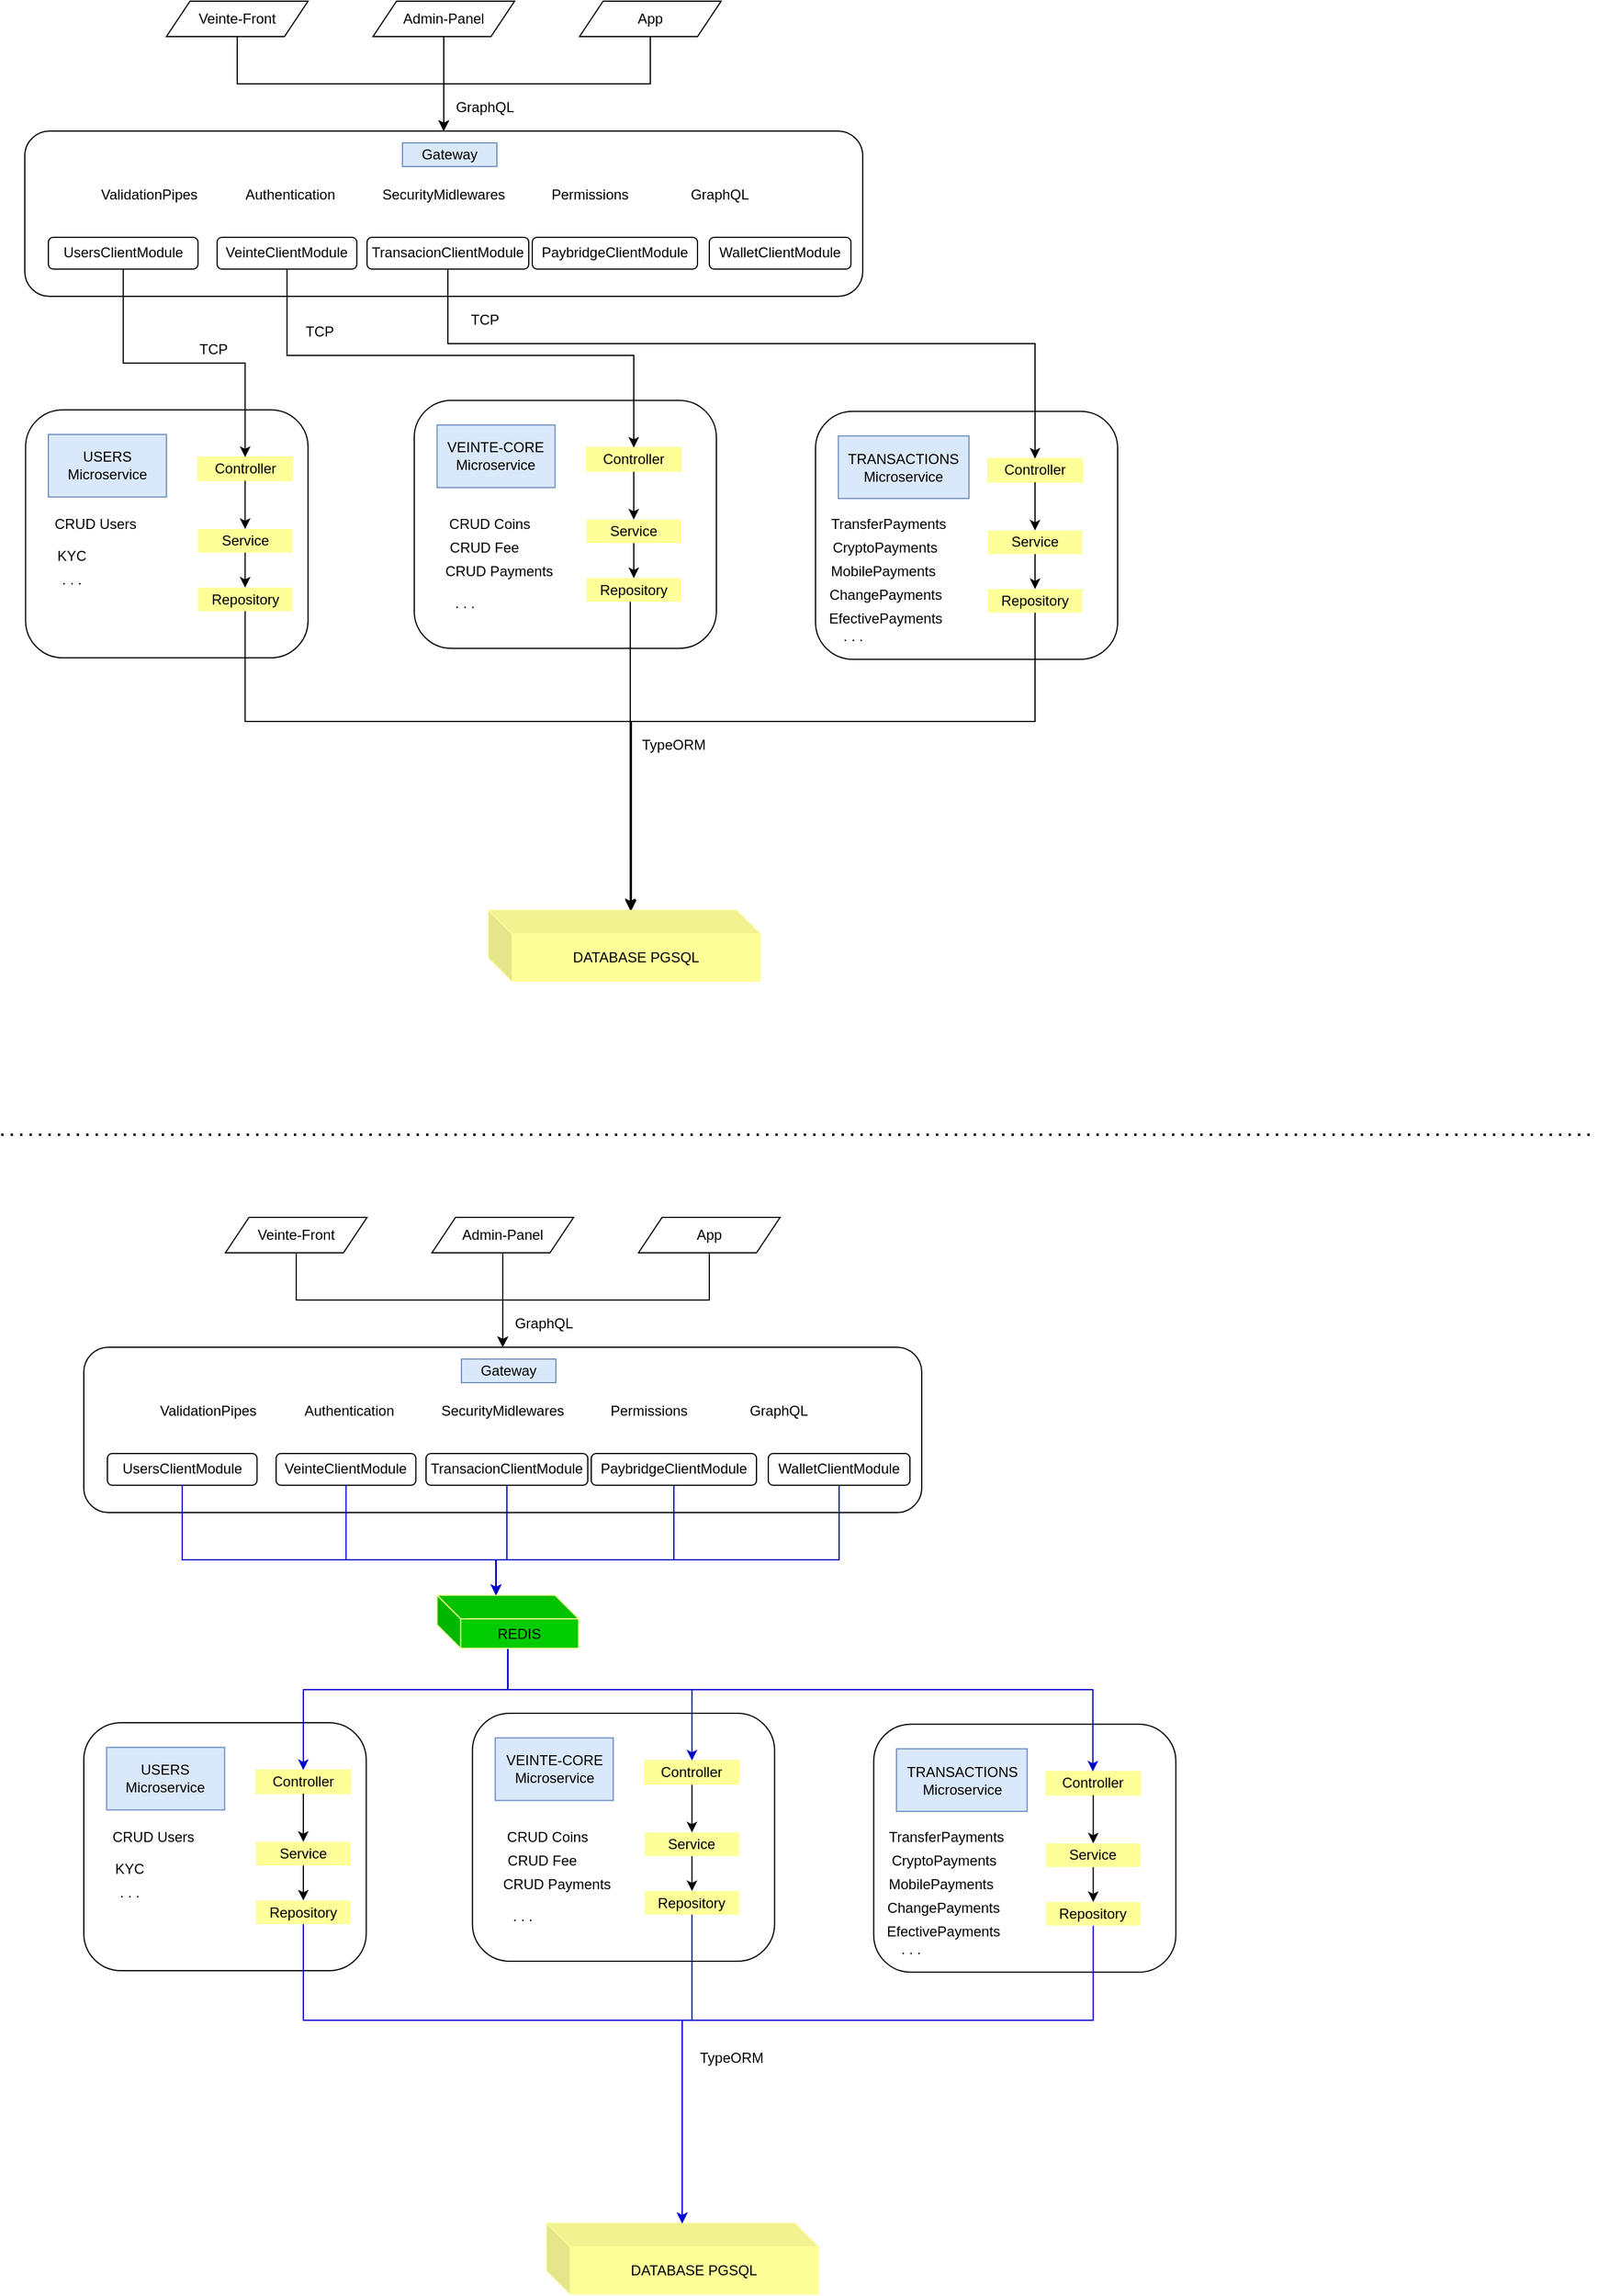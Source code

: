 <mxfile version="14.9.4" type="github">
  <diagram id="C5RBs43oDa-KdzZeNtuy" name="Page-1">
    <mxGraphModel dx="868" dy="461" grid="1" gridSize="10" guides="1" tooltips="1" connect="1" arrows="1" fold="1" page="1" pageScale="1" pageWidth="827" pageHeight="1169" math="0" shadow="0">
      <root>
        <mxCell id="WIyWlLk6GJQsqaUBKTNV-0" />
        <mxCell id="WIyWlLk6GJQsqaUBKTNV-1" parent="WIyWlLk6GJQsqaUBKTNV-0" />
        <mxCell id="8uTU0QqU1HIvkspRgjLD-63" value="" style="rounded=1;whiteSpace=wrap;html=1;" vertex="1" parent="WIyWlLk6GJQsqaUBKTNV-1">
          <mxGeometry x="40.69" y="386.09" width="239.31" height="210" as="geometry" />
        </mxCell>
        <mxCell id="kvd9jxurJXy7USZzg6dC-26" value="" style="group" parent="WIyWlLk6GJQsqaUBKTNV-1" vertex="1" connectable="0">
          <mxGeometry x="40" y="150" width="710" height="170" as="geometry" />
        </mxCell>
        <mxCell id="kvd9jxurJXy7USZzg6dC-7" value="" style="rounded=1;whiteSpace=wrap;html=1;" parent="kvd9jxurJXy7USZzg6dC-26" vertex="1">
          <mxGeometry width="710" height="140" as="geometry" />
        </mxCell>
        <mxCell id="kvd9jxurJXy7USZzg6dC-25" value="Gateway" style="text;html=1;strokeColor=#6c8ebf;fillColor=#dae8fc;align=center;verticalAlign=middle;whiteSpace=wrap;rounded=0;" parent="kvd9jxurJXy7USZzg6dC-26" vertex="1">
          <mxGeometry x="320" y="10" width="80" height="20" as="geometry" />
        </mxCell>
        <mxCell id="8uTU0QqU1HIvkspRgjLD-0" value="ValidationPipes" style="text;html=1;strokeColor=none;fillColor=none;align=center;verticalAlign=middle;whiteSpace=wrap;rounded=0;" vertex="1" parent="kvd9jxurJXy7USZzg6dC-26">
          <mxGeometry x="47.89" y="44.44" width="115.07" height="20" as="geometry" />
        </mxCell>
        <mxCell id="8uTU0QqU1HIvkspRgjLD-1" value="Permissions" style="text;html=1;strokeColor=none;fillColor=none;align=center;verticalAlign=middle;whiteSpace=wrap;rounded=0;" vertex="1" parent="kvd9jxurJXy7USZzg6dC-26">
          <mxGeometry x="440" y="44.44" width="78.28" height="20" as="geometry" />
        </mxCell>
        <mxCell id="8uTU0QqU1HIvkspRgjLD-6" value="Authentication" style="text;html=1;strokeColor=none;fillColor=none;align=center;verticalAlign=middle;whiteSpace=wrap;rounded=0;" vertex="1" parent="kvd9jxurJXy7USZzg6dC-26">
          <mxGeometry x="180" y="44.44" width="90" height="20" as="geometry" />
        </mxCell>
        <mxCell id="8uTU0QqU1HIvkspRgjLD-7" value="SecurityMidlewares" style="text;html=1;strokeColor=none;fillColor=none;align=center;verticalAlign=middle;whiteSpace=wrap;rounded=0;" vertex="1" parent="kvd9jxurJXy7USZzg6dC-26">
          <mxGeometry x="295" y="44.44" width="120" height="20" as="geometry" />
        </mxCell>
        <mxCell id="J_SjE9MK78YukwY5DjZO-9" value="UsersClientModule" style="rounded=1;whiteSpace=wrap;html=1;" parent="kvd9jxurJXy7USZzg6dC-26" vertex="1">
          <mxGeometry x="20" y="90" width="126.77" height="26.89" as="geometry" />
        </mxCell>
        <mxCell id="8uTU0QqU1HIvkspRgjLD-2" value="TransacionClientModule" style="rounded=1;whiteSpace=wrap;html=1;" vertex="1" parent="kvd9jxurJXy7USZzg6dC-26">
          <mxGeometry x="290" y="90" width="137.04" height="26.89" as="geometry" />
        </mxCell>
        <mxCell id="8uTU0QqU1HIvkspRgjLD-3" value="PaybridgeClientModule" style="rounded=1;whiteSpace=wrap;html=1;" vertex="1" parent="kvd9jxurJXy7USZzg6dC-26">
          <mxGeometry x="430" y="90" width="140" height="26.89" as="geometry" />
        </mxCell>
        <mxCell id="8uTU0QqU1HIvkspRgjLD-4" value="WalletClientModule" style="rounded=1;whiteSpace=wrap;html=1;" vertex="1" parent="kvd9jxurJXy7USZzg6dC-26">
          <mxGeometry x="580" y="90" width="120" height="26.89" as="geometry" />
        </mxCell>
        <mxCell id="8uTU0QqU1HIvkspRgjLD-13" value="GraphQL" style="text;html=1;strokeColor=none;fillColor=none;align=center;verticalAlign=middle;whiteSpace=wrap;rounded=0;" vertex="1" parent="kvd9jxurJXy7USZzg6dC-26">
          <mxGeometry x="550" y="44.44" width="78.28" height="20" as="geometry" />
        </mxCell>
        <mxCell id="8uTU0QqU1HIvkspRgjLD-111" value="VeinteClientModule" style="rounded=1;whiteSpace=wrap;html=1;" vertex="1" parent="kvd9jxurJXy7USZzg6dC-26">
          <mxGeometry x="162.96" y="90" width="118.38" height="26.89" as="geometry" />
        </mxCell>
        <mxCell id="8uTU0QqU1HIvkspRgjLD-117" value="TCP" style="text;html=1;strokeColor=none;fillColor=none;align=center;verticalAlign=middle;whiteSpace=wrap;rounded=0;" vertex="1" parent="kvd9jxurJXy7USZzg6dC-26">
          <mxGeometry x="370" y="150" width="40" height="20" as="geometry" />
        </mxCell>
        <mxCell id="8uTU0QqU1HIvkspRgjLD-21" style="edgeStyle=orthogonalEdgeStyle;rounded=0;orthogonalLoop=1;jettySize=auto;html=1;" edge="1" parent="WIyWlLk6GJQsqaUBKTNV-1" source="8uTU0QqU1HIvkspRgjLD-14" target="kvd9jxurJXy7USZzg6dC-7">
          <mxGeometry relative="1" as="geometry" />
        </mxCell>
        <mxCell id="8uTU0QqU1HIvkspRgjLD-14" value="Veinte-Front" style="shape=parallelogram;perimeter=parallelogramPerimeter;whiteSpace=wrap;html=1;fixedSize=1;" vertex="1" parent="WIyWlLk6GJQsqaUBKTNV-1">
          <mxGeometry x="160" y="40" width="120" height="30" as="geometry" />
        </mxCell>
        <mxCell id="8uTU0QqU1HIvkspRgjLD-22" style="edgeStyle=orthogonalEdgeStyle;rounded=0;orthogonalLoop=1;jettySize=auto;html=1;entryX=0.5;entryY=0;entryDx=0;entryDy=0;" edge="1" parent="WIyWlLk6GJQsqaUBKTNV-1" source="8uTU0QqU1HIvkspRgjLD-15" target="kvd9jxurJXy7USZzg6dC-7">
          <mxGeometry relative="1" as="geometry" />
        </mxCell>
        <mxCell id="8uTU0QqU1HIvkspRgjLD-15" value="Admin-Panel" style="shape=parallelogram;perimeter=parallelogramPerimeter;whiteSpace=wrap;html=1;fixedSize=1;" vertex="1" parent="WIyWlLk6GJQsqaUBKTNV-1">
          <mxGeometry x="335" y="40" width="120" height="30" as="geometry" />
        </mxCell>
        <mxCell id="8uTU0QqU1HIvkspRgjLD-23" style="edgeStyle=orthogonalEdgeStyle;rounded=0;orthogonalLoop=1;jettySize=auto;html=1;entryX=0.5;entryY=0;entryDx=0;entryDy=0;" edge="1" parent="WIyWlLk6GJQsqaUBKTNV-1" source="8uTU0QqU1HIvkspRgjLD-16" target="kvd9jxurJXy7USZzg6dC-7">
          <mxGeometry relative="1" as="geometry" />
        </mxCell>
        <mxCell id="8uTU0QqU1HIvkspRgjLD-16" value="App" style="shape=parallelogram;perimeter=parallelogramPerimeter;whiteSpace=wrap;html=1;fixedSize=1;" vertex="1" parent="WIyWlLk6GJQsqaUBKTNV-1">
          <mxGeometry x="510" y="40" width="120" height="30" as="geometry" />
        </mxCell>
        <mxCell id="kvd9jxurJXy7USZzg6dC-11" value="USERS &lt;br&gt;Microservice" style="text;html=1;strokeColor=#6c8ebf;fillColor=#dae8fc;align=center;verticalAlign=middle;whiteSpace=wrap;rounded=0;" parent="WIyWlLk6GJQsqaUBKTNV-1" vertex="1">
          <mxGeometry x="60" y="406.92" width="100" height="53" as="geometry" />
        </mxCell>
        <mxCell id="8uTU0QqU1HIvkspRgjLD-51" value="" style="group" vertex="1" connectable="0" parent="WIyWlLk6GJQsqaUBKTNV-1">
          <mxGeometry x="186.69" y="436.09" width="80" height="120.55" as="geometry" />
        </mxCell>
        <mxCell id="8uTU0QqU1HIvkspRgjLD-53" value="Service" style="text;html=1;strokeColor=none;fillColor=#FFFF99;align=center;verticalAlign=middle;whiteSpace=wrap;rounded=0;" vertex="1" parent="8uTU0QqU1HIvkspRgjLD-51">
          <mxGeometry y="50.91" width="80" height="20" as="geometry" />
        </mxCell>
        <mxCell id="8uTU0QqU1HIvkspRgjLD-54" value="Repository" style="text;html=1;strokeColor=none;fillColor=#FFFF99;align=center;verticalAlign=middle;whiteSpace=wrap;rounded=0;" vertex="1" parent="8uTU0QqU1HIvkspRgjLD-51">
          <mxGeometry y="100.55" width="80" height="20" as="geometry" />
        </mxCell>
        <mxCell id="8uTU0QqU1HIvkspRgjLD-56" style="edgeStyle=orthogonalEdgeStyle;rounded=0;orthogonalLoop=1;jettySize=auto;html=1;" edge="1" parent="8uTU0QqU1HIvkspRgjLD-51" source="8uTU0QqU1HIvkspRgjLD-53" target="8uTU0QqU1HIvkspRgjLD-54">
          <mxGeometry relative="1" as="geometry" />
        </mxCell>
        <mxCell id="8uTU0QqU1HIvkspRgjLD-52" value="Controller" style="text;html=1;strokeColor=#FFFF99;fillColor=#FFFF99;align=center;verticalAlign=middle;whiteSpace=wrap;rounded=0;" vertex="1" parent="WIyWlLk6GJQsqaUBKTNV-1">
          <mxGeometry x="186.69" y="426.09" width="80" height="20" as="geometry" />
        </mxCell>
        <mxCell id="8uTU0QqU1HIvkspRgjLD-55" style="edgeStyle=orthogonalEdgeStyle;rounded=0;orthogonalLoop=1;jettySize=auto;html=1;" edge="1" parent="WIyWlLk6GJQsqaUBKTNV-1" source="8uTU0QqU1HIvkspRgjLD-52" target="8uTU0QqU1HIvkspRgjLD-53">
          <mxGeometry relative="1" as="geometry" />
        </mxCell>
        <mxCell id="8uTU0QqU1HIvkspRgjLD-64" value="KYC" style="text;html=1;strokeColor=none;fillColor=none;align=center;verticalAlign=middle;whiteSpace=wrap;rounded=0;" vertex="1" parent="WIyWlLk6GJQsqaUBKTNV-1">
          <mxGeometry x="60" y="500" width="40" height="20" as="geometry" />
        </mxCell>
        <mxCell id="8uTU0QqU1HIvkspRgjLD-65" value="CRUD Users" style="text;html=1;strokeColor=none;fillColor=none;align=center;verticalAlign=middle;whiteSpace=wrap;rounded=0;" vertex="1" parent="WIyWlLk6GJQsqaUBKTNV-1">
          <mxGeometry x="50" y="473.08" width="100" height="20" as="geometry" />
        </mxCell>
        <mxCell id="8uTU0QqU1HIvkspRgjLD-69" style="edgeStyle=orthogonalEdgeStyle;rounded=0;orthogonalLoop=1;jettySize=auto;html=1;" edge="1" parent="WIyWlLk6GJQsqaUBKTNV-1" source="J_SjE9MK78YukwY5DjZO-9" target="8uTU0QqU1HIvkspRgjLD-52">
          <mxGeometry relative="1" as="geometry" />
        </mxCell>
        <mxCell id="8uTU0QqU1HIvkspRgjLD-70" value="DATABASE PGSQL" style="shape=cube;whiteSpace=wrap;html=1;boundedLbl=1;backgroundOutline=1;darkOpacity=0.05;darkOpacity2=0.1;strokeColor=#FFFF99;fillColor=#FFFF99;" vertex="1" parent="WIyWlLk6GJQsqaUBKTNV-1">
          <mxGeometry x="433" y="810" width="230" height="60" as="geometry" />
        </mxCell>
        <mxCell id="8uTU0QqU1HIvkspRgjLD-72" value=". . ." style="text;html=1;strokeColor=none;fillColor=none;align=center;verticalAlign=middle;whiteSpace=wrap;rounded=0;" vertex="1" parent="WIyWlLk6GJQsqaUBKTNV-1">
          <mxGeometry x="60" y="520" width="40" height="20" as="geometry" />
        </mxCell>
        <mxCell id="8uTU0QqU1HIvkspRgjLD-74" value="TCP" style="text;html=1;strokeColor=none;fillColor=none;align=center;verticalAlign=middle;whiteSpace=wrap;rounded=0;" vertex="1" parent="WIyWlLk6GJQsqaUBKTNV-1">
          <mxGeometry x="180" y="325.01" width="40" height="20" as="geometry" />
        </mxCell>
        <mxCell id="8uTU0QqU1HIvkspRgjLD-75" value="" style="rounded=1;whiteSpace=wrap;html=1;" vertex="1" parent="WIyWlLk6GJQsqaUBKTNV-1">
          <mxGeometry x="370" y="378.08" width="256" height="210" as="geometry" />
        </mxCell>
        <mxCell id="8uTU0QqU1HIvkspRgjLD-76" value="VEINTE-CORE&lt;br&gt;Microservice" style="text;html=1;strokeColor=#6c8ebf;fillColor=#dae8fc;align=center;verticalAlign=middle;whiteSpace=wrap;rounded=0;" vertex="1" parent="WIyWlLk6GJQsqaUBKTNV-1">
          <mxGeometry x="389.31" y="398.91" width="100" height="53" as="geometry" />
        </mxCell>
        <mxCell id="8uTU0QqU1HIvkspRgjLD-77" value="" style="group" vertex="1" connectable="0" parent="WIyWlLk6GJQsqaUBKTNV-1">
          <mxGeometry x="516" y="428.08" width="80" height="120.55" as="geometry" />
        </mxCell>
        <mxCell id="8uTU0QqU1HIvkspRgjLD-110" style="edgeStyle=orthogonalEdgeStyle;rounded=0;orthogonalLoop=1;jettySize=auto;html=1;entryX=0.5;entryY=0;entryDx=0;entryDy=0;" edge="1" parent="8uTU0QqU1HIvkspRgjLD-77" source="8uTU0QqU1HIvkspRgjLD-78" target="8uTU0QqU1HIvkspRgjLD-79">
          <mxGeometry relative="1" as="geometry" />
        </mxCell>
        <mxCell id="8uTU0QqU1HIvkspRgjLD-78" value="Service" style="text;html=1;strokeColor=none;fillColor=#FFFF99;align=center;verticalAlign=middle;whiteSpace=wrap;rounded=0;" vertex="1" parent="8uTU0QqU1HIvkspRgjLD-77">
          <mxGeometry y="50.91" width="80" height="20" as="geometry" />
        </mxCell>
        <mxCell id="8uTU0QqU1HIvkspRgjLD-79" value="Repository" style="text;html=1;strokeColor=none;fillColor=#FFFF99;align=center;verticalAlign=middle;whiteSpace=wrap;rounded=0;" vertex="1" parent="8uTU0QqU1HIvkspRgjLD-77">
          <mxGeometry y="100.55" width="80" height="20" as="geometry" />
        </mxCell>
        <mxCell id="8uTU0QqU1HIvkspRgjLD-80" style="edgeStyle=orthogonalEdgeStyle;rounded=0;orthogonalLoop=1;jettySize=auto;html=1;" edge="1" parent="8uTU0QqU1HIvkspRgjLD-77">
          <mxGeometry relative="1" as="geometry">
            <mxPoint x="200" y="12.18" as="sourcePoint" />
            <mxPoint x="200" y="41.82" as="targetPoint" />
          </mxGeometry>
        </mxCell>
        <mxCell id="8uTU0QqU1HIvkspRgjLD-109" style="edgeStyle=orthogonalEdgeStyle;rounded=0;orthogonalLoop=1;jettySize=auto;html=1;" edge="1" parent="WIyWlLk6GJQsqaUBKTNV-1" source="8uTU0QqU1HIvkspRgjLD-81" target="8uTU0QqU1HIvkspRgjLD-78">
          <mxGeometry relative="1" as="geometry" />
        </mxCell>
        <mxCell id="8uTU0QqU1HIvkspRgjLD-81" value="Controller" style="text;html=1;strokeColor=#FFFF99;fillColor=#FFFF99;align=center;verticalAlign=middle;whiteSpace=wrap;rounded=0;" vertex="1" parent="WIyWlLk6GJQsqaUBKTNV-1">
          <mxGeometry x="516" y="418.08" width="80" height="20" as="geometry" />
        </mxCell>
        <mxCell id="8uTU0QqU1HIvkspRgjLD-83" value="CRUD Fee" style="text;html=1;strokeColor=none;fillColor=none;align=center;verticalAlign=middle;whiteSpace=wrap;rounded=0;" vertex="1" parent="WIyWlLk6GJQsqaUBKTNV-1">
          <mxGeometry x="383.96" y="493.08" width="90.69" height="20" as="geometry" />
        </mxCell>
        <mxCell id="8uTU0QqU1HIvkspRgjLD-84" value="CRUD Coins" style="text;html=1;strokeColor=none;fillColor=none;align=center;verticalAlign=middle;whiteSpace=wrap;rounded=0;" vertex="1" parent="WIyWlLk6GJQsqaUBKTNV-1">
          <mxGeometry x="383.96" y="473.08" width="100" height="20" as="geometry" />
        </mxCell>
        <mxCell id="8uTU0QqU1HIvkspRgjLD-85" value=". . ." style="text;html=1;strokeColor=none;fillColor=none;align=center;verticalAlign=middle;whiteSpace=wrap;rounded=0;" vertex="1" parent="WIyWlLk6GJQsqaUBKTNV-1">
          <mxGeometry x="393" y="540" width="40" height="20" as="geometry" />
        </mxCell>
        <mxCell id="8uTU0QqU1HIvkspRgjLD-89" value="" style="rounded=1;whiteSpace=wrap;html=1;" vertex="1" parent="WIyWlLk6GJQsqaUBKTNV-1">
          <mxGeometry x="710" y="387.36" width="256" height="210" as="geometry" />
        </mxCell>
        <mxCell id="8uTU0QqU1HIvkspRgjLD-90" value="TRANSACTIONS&lt;br&gt;Microservice" style="text;html=1;strokeColor=#6c8ebf;fillColor=#dae8fc;align=center;verticalAlign=middle;whiteSpace=wrap;rounded=0;" vertex="1" parent="WIyWlLk6GJQsqaUBKTNV-1">
          <mxGeometry x="729.31" y="408.19" width="110.69" height="53" as="geometry" />
        </mxCell>
        <mxCell id="8uTU0QqU1HIvkspRgjLD-91" value="" style="group" vertex="1" connectable="0" parent="WIyWlLk6GJQsqaUBKTNV-1">
          <mxGeometry x="856" y="437.36" width="80" height="120.55" as="geometry" />
        </mxCell>
        <mxCell id="8uTU0QqU1HIvkspRgjLD-92" value="Service" style="text;html=1;strokeColor=none;fillColor=#FFFF99;align=center;verticalAlign=middle;whiteSpace=wrap;rounded=0;" vertex="1" parent="8uTU0QqU1HIvkspRgjLD-91">
          <mxGeometry y="50.91" width="80" height="20" as="geometry" />
        </mxCell>
        <mxCell id="8uTU0QqU1HIvkspRgjLD-93" value="Repository" style="text;html=1;strokeColor=none;fillColor=#FFFF99;align=center;verticalAlign=middle;whiteSpace=wrap;rounded=0;" vertex="1" parent="8uTU0QqU1HIvkspRgjLD-91">
          <mxGeometry y="100.55" width="80" height="20" as="geometry" />
        </mxCell>
        <mxCell id="8uTU0QqU1HIvkspRgjLD-94" style="edgeStyle=orthogonalEdgeStyle;rounded=0;orthogonalLoop=1;jettySize=auto;html=1;" edge="1" parent="8uTU0QqU1HIvkspRgjLD-91" source="8uTU0QqU1HIvkspRgjLD-92" target="8uTU0QqU1HIvkspRgjLD-93">
          <mxGeometry relative="1" as="geometry" />
        </mxCell>
        <mxCell id="8uTU0QqU1HIvkspRgjLD-95" value="Controller" style="text;html=1;strokeColor=#FFFF99;fillColor=#FFFF99;align=center;verticalAlign=middle;whiteSpace=wrap;rounded=0;" vertex="1" parent="WIyWlLk6GJQsqaUBKTNV-1">
          <mxGeometry x="856" y="427.36" width="80" height="20" as="geometry" />
        </mxCell>
        <mxCell id="8uTU0QqU1HIvkspRgjLD-96" style="edgeStyle=orthogonalEdgeStyle;rounded=0;orthogonalLoop=1;jettySize=auto;html=1;" edge="1" source="8uTU0QqU1HIvkspRgjLD-95" target="8uTU0QqU1HIvkspRgjLD-92" parent="WIyWlLk6GJQsqaUBKTNV-1">
          <mxGeometry relative="1" as="geometry" />
        </mxCell>
        <mxCell id="8uTU0QqU1HIvkspRgjLD-97" value="MobilePayments" style="text;html=1;strokeColor=none;fillColor=none;align=center;verticalAlign=middle;whiteSpace=wrap;rounded=0;" vertex="1" parent="WIyWlLk6GJQsqaUBKTNV-1">
          <mxGeometry x="721.95" y="513.08" width="90.69" height="20" as="geometry" />
        </mxCell>
        <mxCell id="8uTU0QqU1HIvkspRgjLD-98" value="TransferPayments" style="text;html=1;strokeColor=none;fillColor=none;align=center;verticalAlign=middle;whiteSpace=wrap;rounded=0;" vertex="1" parent="WIyWlLk6GJQsqaUBKTNV-1">
          <mxGeometry x="721.95" y="473.08" width="100" height="20" as="geometry" />
        </mxCell>
        <mxCell id="8uTU0QqU1HIvkspRgjLD-99" value=". . ." style="text;html=1;strokeColor=none;fillColor=none;align=center;verticalAlign=middle;whiteSpace=wrap;rounded=0;" vertex="1" parent="WIyWlLk6GJQsqaUBKTNV-1">
          <mxGeometry x="721.95" y="568.08" width="40" height="20" as="geometry" />
        </mxCell>
        <mxCell id="8uTU0QqU1HIvkspRgjLD-100" value="CRUD Payments" style="text;html=1;strokeColor=none;fillColor=none;align=center;verticalAlign=middle;whiteSpace=wrap;rounded=0;" vertex="1" parent="WIyWlLk6GJQsqaUBKTNV-1">
          <mxGeometry x="383.96" y="513.08" width="116.04" height="20" as="geometry" />
        </mxCell>
        <mxCell id="8uTU0QqU1HIvkspRgjLD-101" value="ChangePayments" style="text;html=1;strokeColor=none;fillColor=none;align=center;verticalAlign=middle;whiteSpace=wrap;rounded=0;" vertex="1" parent="WIyWlLk6GJQsqaUBKTNV-1">
          <mxGeometry x="723.97" y="533.08" width="90.69" height="20" as="geometry" />
        </mxCell>
        <mxCell id="8uTU0QqU1HIvkspRgjLD-102" value="CryptoPayments" style="text;html=1;strokeColor=none;fillColor=none;align=center;verticalAlign=middle;whiteSpace=wrap;rounded=0;" vertex="1" parent="WIyWlLk6GJQsqaUBKTNV-1">
          <mxGeometry x="719.31" y="493.08" width="100" height="20" as="geometry" />
        </mxCell>
        <mxCell id="8uTU0QqU1HIvkspRgjLD-103" value="EfectivePayments" style="text;html=1;strokeColor=none;fillColor=none;align=center;verticalAlign=middle;whiteSpace=wrap;rounded=0;" vertex="1" parent="WIyWlLk6GJQsqaUBKTNV-1">
          <mxGeometry x="723.97" y="553.08" width="90.69" height="20" as="geometry" />
        </mxCell>
        <mxCell id="8uTU0QqU1HIvkspRgjLD-105" style="edgeStyle=orthogonalEdgeStyle;rounded=0;orthogonalLoop=1;jettySize=auto;html=1;entryX=0.522;entryY=0;entryDx=0;entryDy=0;entryPerimeter=0;" edge="1" parent="WIyWlLk6GJQsqaUBKTNV-1" source="8uTU0QqU1HIvkspRgjLD-79" target="8uTU0QqU1HIvkspRgjLD-70">
          <mxGeometry relative="1" as="geometry">
            <Array as="points">
              <mxPoint x="553" y="640" />
              <mxPoint x="553" y="640" />
            </Array>
          </mxGeometry>
        </mxCell>
        <mxCell id="8uTU0QqU1HIvkspRgjLD-107" style="edgeStyle=orthogonalEdgeStyle;rounded=0;orthogonalLoop=1;jettySize=auto;html=1;entryX=0.522;entryY=-0.017;entryDx=0;entryDy=0;entryPerimeter=0;" edge="1" parent="WIyWlLk6GJQsqaUBKTNV-1" source="8uTU0QqU1HIvkspRgjLD-54" target="8uTU0QqU1HIvkspRgjLD-70">
          <mxGeometry relative="1" as="geometry">
            <Array as="points">
              <mxPoint x="227" y="650" />
              <mxPoint x="553" y="650" />
            </Array>
          </mxGeometry>
        </mxCell>
        <mxCell id="8uTU0QqU1HIvkspRgjLD-108" style="edgeStyle=orthogonalEdgeStyle;rounded=0;orthogonalLoop=1;jettySize=auto;html=1;entryX=0.526;entryY=0;entryDx=0;entryDy=0;entryPerimeter=0;" edge="1" parent="WIyWlLk6GJQsqaUBKTNV-1" source="8uTU0QqU1HIvkspRgjLD-93" target="8uTU0QqU1HIvkspRgjLD-70">
          <mxGeometry relative="1" as="geometry">
            <Array as="points">
              <mxPoint x="896" y="650" />
              <mxPoint x="554" y="650" />
            </Array>
          </mxGeometry>
        </mxCell>
        <mxCell id="8uTU0QqU1HIvkspRgjLD-113" style="edgeStyle=orthogonalEdgeStyle;rounded=0;orthogonalLoop=1;jettySize=auto;html=1;" edge="1" parent="WIyWlLk6GJQsqaUBKTNV-1" source="8uTU0QqU1HIvkspRgjLD-111" target="8uTU0QqU1HIvkspRgjLD-81">
          <mxGeometry relative="1" as="geometry">
            <Array as="points">
              <mxPoint x="262" y="340" />
              <mxPoint x="556" y="340" />
            </Array>
          </mxGeometry>
        </mxCell>
        <mxCell id="8uTU0QqU1HIvkspRgjLD-114" value="TCP" style="text;html=1;strokeColor=none;fillColor=none;align=center;verticalAlign=middle;whiteSpace=wrap;rounded=0;" vertex="1" parent="WIyWlLk6GJQsqaUBKTNV-1">
          <mxGeometry x="270" y="310" width="40" height="20" as="geometry" />
        </mxCell>
        <mxCell id="8uTU0QqU1HIvkspRgjLD-116" style="edgeStyle=orthogonalEdgeStyle;rounded=0;orthogonalLoop=1;jettySize=auto;html=1;" edge="1" parent="WIyWlLk6GJQsqaUBKTNV-1" source="8uTU0QqU1HIvkspRgjLD-2" target="8uTU0QqU1HIvkspRgjLD-95">
          <mxGeometry relative="1" as="geometry">
            <Array as="points">
              <mxPoint x="399" y="330" />
              <mxPoint x="896" y="330" />
            </Array>
          </mxGeometry>
        </mxCell>
        <mxCell id="8uTU0QqU1HIvkspRgjLD-118" value="GraphQL" style="text;html=1;strokeColor=none;fillColor=none;align=center;verticalAlign=middle;whiteSpace=wrap;rounded=0;" vertex="1" parent="WIyWlLk6GJQsqaUBKTNV-1">
          <mxGeometry x="410" y="120" width="40" height="20" as="geometry" />
        </mxCell>
        <mxCell id="8uTU0QqU1HIvkspRgjLD-119" value="TypeORM" style="text;html=1;strokeColor=none;fillColor=none;align=center;verticalAlign=middle;whiteSpace=wrap;rounded=0;" vertex="1" parent="WIyWlLk6GJQsqaUBKTNV-1">
          <mxGeometry x="570" y="660" width="40" height="20" as="geometry" />
        </mxCell>
        <mxCell id="8uTU0QqU1HIvkspRgjLD-120" value="" style="rounded=1;whiteSpace=wrap;html=1;" vertex="1" parent="WIyWlLk6GJQsqaUBKTNV-1">
          <mxGeometry x="90" y="1498.01" width="239.31" height="210" as="geometry" />
        </mxCell>
        <mxCell id="8uTU0QqU1HIvkspRgjLD-121" value="" style="group" vertex="1" connectable="0" parent="WIyWlLk6GJQsqaUBKTNV-1">
          <mxGeometry x="90" y="1180" width="710" height="170" as="geometry" />
        </mxCell>
        <mxCell id="8uTU0QqU1HIvkspRgjLD-122" value="" style="rounded=1;whiteSpace=wrap;html=1;" vertex="1" parent="8uTU0QqU1HIvkspRgjLD-121">
          <mxGeometry width="710" height="140" as="geometry" />
        </mxCell>
        <mxCell id="8uTU0QqU1HIvkspRgjLD-123" value="Gateway" style="text;html=1;strokeColor=#6c8ebf;fillColor=#dae8fc;align=center;verticalAlign=middle;whiteSpace=wrap;rounded=0;" vertex="1" parent="8uTU0QqU1HIvkspRgjLD-121">
          <mxGeometry x="320" y="10" width="80" height="20" as="geometry" />
        </mxCell>
        <mxCell id="8uTU0QqU1HIvkspRgjLD-124" value="ValidationPipes" style="text;html=1;strokeColor=none;fillColor=none;align=center;verticalAlign=middle;whiteSpace=wrap;rounded=0;" vertex="1" parent="8uTU0QqU1HIvkspRgjLD-121">
          <mxGeometry x="47.89" y="44.44" width="115.07" height="20" as="geometry" />
        </mxCell>
        <mxCell id="8uTU0QqU1HIvkspRgjLD-125" value="Permissions" style="text;html=1;strokeColor=none;fillColor=none;align=center;verticalAlign=middle;whiteSpace=wrap;rounded=0;" vertex="1" parent="8uTU0QqU1HIvkspRgjLD-121">
          <mxGeometry x="440" y="44.44" width="78.28" height="20" as="geometry" />
        </mxCell>
        <mxCell id="8uTU0QqU1HIvkspRgjLD-126" value="Authentication" style="text;html=1;strokeColor=none;fillColor=none;align=center;verticalAlign=middle;whiteSpace=wrap;rounded=0;" vertex="1" parent="8uTU0QqU1HIvkspRgjLD-121">
          <mxGeometry x="180" y="44.44" width="90" height="20" as="geometry" />
        </mxCell>
        <mxCell id="8uTU0QqU1HIvkspRgjLD-127" value="SecurityMidlewares" style="text;html=1;strokeColor=none;fillColor=none;align=center;verticalAlign=middle;whiteSpace=wrap;rounded=0;" vertex="1" parent="8uTU0QqU1HIvkspRgjLD-121">
          <mxGeometry x="295" y="44.44" width="120" height="20" as="geometry" />
        </mxCell>
        <mxCell id="8uTU0QqU1HIvkspRgjLD-128" value="UsersClientModule" style="rounded=1;whiteSpace=wrap;html=1;" vertex="1" parent="8uTU0QqU1HIvkspRgjLD-121">
          <mxGeometry x="20" y="90" width="126.77" height="26.89" as="geometry" />
        </mxCell>
        <mxCell id="8uTU0QqU1HIvkspRgjLD-129" value="TransacionClientModule" style="rounded=1;whiteSpace=wrap;html=1;" vertex="1" parent="8uTU0QqU1HIvkspRgjLD-121">
          <mxGeometry x="290" y="90" width="137.04" height="26.89" as="geometry" />
        </mxCell>
        <mxCell id="8uTU0QqU1HIvkspRgjLD-130" value="PaybridgeClientModule" style="rounded=1;whiteSpace=wrap;html=1;" vertex="1" parent="8uTU0QqU1HIvkspRgjLD-121">
          <mxGeometry x="430" y="90" width="140" height="26.89" as="geometry" />
        </mxCell>
        <mxCell id="8uTU0QqU1HIvkspRgjLD-131" value="WalletClientModule" style="rounded=1;whiteSpace=wrap;html=1;" vertex="1" parent="8uTU0QqU1HIvkspRgjLD-121">
          <mxGeometry x="580" y="90" width="120" height="26.89" as="geometry" />
        </mxCell>
        <mxCell id="8uTU0QqU1HIvkspRgjLD-132" value="GraphQL" style="text;html=1;strokeColor=none;fillColor=none;align=center;verticalAlign=middle;whiteSpace=wrap;rounded=0;" vertex="1" parent="8uTU0QqU1HIvkspRgjLD-121">
          <mxGeometry x="550" y="44.44" width="78.28" height="20" as="geometry" />
        </mxCell>
        <mxCell id="8uTU0QqU1HIvkspRgjLD-133" value="VeinteClientModule" style="rounded=1;whiteSpace=wrap;html=1;" vertex="1" parent="8uTU0QqU1HIvkspRgjLD-121">
          <mxGeometry x="162.96" y="90" width="118.38" height="26.89" as="geometry" />
        </mxCell>
        <mxCell id="8uTU0QqU1HIvkspRgjLD-135" style="edgeStyle=orthogonalEdgeStyle;rounded=0;orthogonalLoop=1;jettySize=auto;html=1;" edge="1" source="8uTU0QqU1HIvkspRgjLD-136" target="8uTU0QqU1HIvkspRgjLD-122" parent="WIyWlLk6GJQsqaUBKTNV-1">
          <mxGeometry relative="1" as="geometry" />
        </mxCell>
        <mxCell id="8uTU0QqU1HIvkspRgjLD-136" value="Veinte-Front" style="shape=parallelogram;perimeter=parallelogramPerimeter;whiteSpace=wrap;html=1;fixedSize=1;" vertex="1" parent="WIyWlLk6GJQsqaUBKTNV-1">
          <mxGeometry x="210" y="1070" width="120" height="30" as="geometry" />
        </mxCell>
        <mxCell id="8uTU0QqU1HIvkspRgjLD-137" style="edgeStyle=orthogonalEdgeStyle;rounded=0;orthogonalLoop=1;jettySize=auto;html=1;entryX=0.5;entryY=0;entryDx=0;entryDy=0;" edge="1" source="8uTU0QqU1HIvkspRgjLD-138" target="8uTU0QqU1HIvkspRgjLD-122" parent="WIyWlLk6GJQsqaUBKTNV-1">
          <mxGeometry relative="1" as="geometry" />
        </mxCell>
        <mxCell id="8uTU0QqU1HIvkspRgjLD-138" value="Admin-Panel" style="shape=parallelogram;perimeter=parallelogramPerimeter;whiteSpace=wrap;html=1;fixedSize=1;" vertex="1" parent="WIyWlLk6GJQsqaUBKTNV-1">
          <mxGeometry x="385" y="1070" width="120" height="30" as="geometry" />
        </mxCell>
        <mxCell id="8uTU0QqU1HIvkspRgjLD-139" style="edgeStyle=orthogonalEdgeStyle;rounded=0;orthogonalLoop=1;jettySize=auto;html=1;entryX=0.5;entryY=0;entryDx=0;entryDy=0;" edge="1" source="8uTU0QqU1HIvkspRgjLD-140" target="8uTU0QqU1HIvkspRgjLD-122" parent="WIyWlLk6GJQsqaUBKTNV-1">
          <mxGeometry relative="1" as="geometry" />
        </mxCell>
        <mxCell id="8uTU0QqU1HIvkspRgjLD-140" value="App" style="shape=parallelogram;perimeter=parallelogramPerimeter;whiteSpace=wrap;html=1;fixedSize=1;" vertex="1" parent="WIyWlLk6GJQsqaUBKTNV-1">
          <mxGeometry x="560" y="1070" width="120" height="30" as="geometry" />
        </mxCell>
        <mxCell id="8uTU0QqU1HIvkspRgjLD-141" value="USERS &lt;br&gt;Microservice" style="text;html=1;strokeColor=#6c8ebf;fillColor=#dae8fc;align=center;verticalAlign=middle;whiteSpace=wrap;rounded=0;" vertex="1" parent="WIyWlLk6GJQsqaUBKTNV-1">
          <mxGeometry x="109.31" y="1518.84" width="100" height="53" as="geometry" />
        </mxCell>
        <mxCell id="8uTU0QqU1HIvkspRgjLD-142" value="" style="group" vertex="1" connectable="0" parent="WIyWlLk6GJQsqaUBKTNV-1">
          <mxGeometry x="236" y="1548.01" width="80" height="120.55" as="geometry" />
        </mxCell>
        <mxCell id="8uTU0QqU1HIvkspRgjLD-143" value="Service" style="text;html=1;strokeColor=none;fillColor=#FFFF99;align=center;verticalAlign=middle;whiteSpace=wrap;rounded=0;" vertex="1" parent="8uTU0QqU1HIvkspRgjLD-142">
          <mxGeometry y="50.91" width="80" height="20" as="geometry" />
        </mxCell>
        <mxCell id="8uTU0QqU1HIvkspRgjLD-144" value="Repository" style="text;html=1;strokeColor=none;fillColor=#FFFF99;align=center;verticalAlign=middle;whiteSpace=wrap;rounded=0;" vertex="1" parent="8uTU0QqU1HIvkspRgjLD-142">
          <mxGeometry y="100.55" width="80" height="20" as="geometry" />
        </mxCell>
        <mxCell id="8uTU0QqU1HIvkspRgjLD-145" style="edgeStyle=orthogonalEdgeStyle;rounded=0;orthogonalLoop=1;jettySize=auto;html=1;" edge="1" parent="8uTU0QqU1HIvkspRgjLD-142" source="8uTU0QqU1HIvkspRgjLD-143" target="8uTU0QqU1HIvkspRgjLD-144">
          <mxGeometry relative="1" as="geometry" />
        </mxCell>
        <mxCell id="8uTU0QqU1HIvkspRgjLD-146" value="Controller" style="text;html=1;strokeColor=#FFFF99;fillColor=#FFFF99;align=center;verticalAlign=middle;whiteSpace=wrap;rounded=0;" vertex="1" parent="WIyWlLk6GJQsqaUBKTNV-1">
          <mxGeometry x="236" y="1538.01" width="80" height="20" as="geometry" />
        </mxCell>
        <mxCell id="8uTU0QqU1HIvkspRgjLD-147" style="edgeStyle=orthogonalEdgeStyle;rounded=0;orthogonalLoop=1;jettySize=auto;html=1;" edge="1" source="8uTU0QqU1HIvkspRgjLD-146" target="8uTU0QqU1HIvkspRgjLD-143" parent="WIyWlLk6GJQsqaUBKTNV-1">
          <mxGeometry relative="1" as="geometry" />
        </mxCell>
        <mxCell id="8uTU0QqU1HIvkspRgjLD-148" value="KYC" style="text;html=1;strokeColor=none;fillColor=none;align=center;verticalAlign=middle;whiteSpace=wrap;rounded=0;" vertex="1" parent="WIyWlLk6GJQsqaUBKTNV-1">
          <mxGeometry x="109.31" y="1611.92" width="40" height="20" as="geometry" />
        </mxCell>
        <mxCell id="8uTU0QqU1HIvkspRgjLD-149" value="CRUD Users" style="text;html=1;strokeColor=none;fillColor=none;align=center;verticalAlign=middle;whiteSpace=wrap;rounded=0;" vertex="1" parent="WIyWlLk6GJQsqaUBKTNV-1">
          <mxGeometry x="99.31" y="1585" width="100" height="20" as="geometry" />
        </mxCell>
        <mxCell id="8uTU0QqU1HIvkspRgjLD-151" value="DATABASE PGSQL" style="shape=cube;whiteSpace=wrap;html=1;boundedLbl=1;backgroundOutline=1;darkOpacity=0.05;darkOpacity2=0.1;strokeColor=#FFFF99;fillColor=#FFFF99;" vertex="1" parent="WIyWlLk6GJQsqaUBKTNV-1">
          <mxGeometry x="482.31" y="1921.92" width="230" height="60" as="geometry" />
        </mxCell>
        <mxCell id="8uTU0QqU1HIvkspRgjLD-152" value=". . ." style="text;html=1;strokeColor=none;fillColor=none;align=center;verticalAlign=middle;whiteSpace=wrap;rounded=0;" vertex="1" parent="WIyWlLk6GJQsqaUBKTNV-1">
          <mxGeometry x="109.31" y="1631.92" width="40" height="20" as="geometry" />
        </mxCell>
        <mxCell id="8uTU0QqU1HIvkspRgjLD-154" value="" style="rounded=1;whiteSpace=wrap;html=1;" vertex="1" parent="WIyWlLk6GJQsqaUBKTNV-1">
          <mxGeometry x="419.31" y="1490" width="256" height="210" as="geometry" />
        </mxCell>
        <mxCell id="8uTU0QqU1HIvkspRgjLD-155" value="VEINTE-CORE&lt;br&gt;Microservice" style="text;html=1;strokeColor=#6c8ebf;fillColor=#dae8fc;align=center;verticalAlign=middle;whiteSpace=wrap;rounded=0;" vertex="1" parent="WIyWlLk6GJQsqaUBKTNV-1">
          <mxGeometry x="438.62" y="1510.83" width="100" height="53" as="geometry" />
        </mxCell>
        <mxCell id="8uTU0QqU1HIvkspRgjLD-156" value="" style="group" vertex="1" connectable="0" parent="WIyWlLk6GJQsqaUBKTNV-1">
          <mxGeometry x="565.31" y="1540" width="80" height="120.55" as="geometry" />
        </mxCell>
        <mxCell id="8uTU0QqU1HIvkspRgjLD-157" style="edgeStyle=orthogonalEdgeStyle;rounded=0;orthogonalLoop=1;jettySize=auto;html=1;entryX=0.5;entryY=0;entryDx=0;entryDy=0;" edge="1" parent="8uTU0QqU1HIvkspRgjLD-156" source="8uTU0QqU1HIvkspRgjLD-158" target="8uTU0QqU1HIvkspRgjLD-159">
          <mxGeometry relative="1" as="geometry" />
        </mxCell>
        <mxCell id="8uTU0QqU1HIvkspRgjLD-158" value="Service" style="text;html=1;strokeColor=none;fillColor=#FFFF99;align=center;verticalAlign=middle;whiteSpace=wrap;rounded=0;" vertex="1" parent="8uTU0QqU1HIvkspRgjLD-156">
          <mxGeometry y="50.91" width="80" height="20" as="geometry" />
        </mxCell>
        <mxCell id="8uTU0QqU1HIvkspRgjLD-159" value="Repository" style="text;html=1;strokeColor=none;fillColor=#FFFF99;align=center;verticalAlign=middle;whiteSpace=wrap;rounded=0;" vertex="1" parent="8uTU0QqU1HIvkspRgjLD-156">
          <mxGeometry y="100.55" width="80" height="20" as="geometry" />
        </mxCell>
        <mxCell id="8uTU0QqU1HIvkspRgjLD-160" style="edgeStyle=orthogonalEdgeStyle;rounded=0;orthogonalLoop=1;jettySize=auto;html=1;" edge="1" parent="8uTU0QqU1HIvkspRgjLD-156">
          <mxGeometry relative="1" as="geometry">
            <mxPoint x="200" y="12.18" as="sourcePoint" />
            <mxPoint x="200" y="41.82" as="targetPoint" />
          </mxGeometry>
        </mxCell>
        <mxCell id="8uTU0QqU1HIvkspRgjLD-161" style="edgeStyle=orthogonalEdgeStyle;rounded=0;orthogonalLoop=1;jettySize=auto;html=1;" edge="1" source="8uTU0QqU1HIvkspRgjLD-162" target="8uTU0QqU1HIvkspRgjLD-158" parent="WIyWlLk6GJQsqaUBKTNV-1">
          <mxGeometry relative="1" as="geometry" />
        </mxCell>
        <mxCell id="8uTU0QqU1HIvkspRgjLD-162" value="Controller" style="text;html=1;strokeColor=#FFFF99;fillColor=#FFFF99;align=center;verticalAlign=middle;whiteSpace=wrap;rounded=0;" vertex="1" parent="WIyWlLk6GJQsqaUBKTNV-1">
          <mxGeometry x="565.31" y="1530" width="80" height="20" as="geometry" />
        </mxCell>
        <mxCell id="8uTU0QqU1HIvkspRgjLD-163" value="CRUD Fee" style="text;html=1;strokeColor=none;fillColor=none;align=center;verticalAlign=middle;whiteSpace=wrap;rounded=0;" vertex="1" parent="WIyWlLk6GJQsqaUBKTNV-1">
          <mxGeometry x="433.27" y="1605" width="90.69" height="20" as="geometry" />
        </mxCell>
        <mxCell id="8uTU0QqU1HIvkspRgjLD-164" value="CRUD Coins" style="text;html=1;strokeColor=none;fillColor=none;align=center;verticalAlign=middle;whiteSpace=wrap;rounded=0;" vertex="1" parent="WIyWlLk6GJQsqaUBKTNV-1">
          <mxGeometry x="433.27" y="1585" width="100" height="20" as="geometry" />
        </mxCell>
        <mxCell id="8uTU0QqU1HIvkspRgjLD-165" value=". . ." style="text;html=1;strokeColor=none;fillColor=none;align=center;verticalAlign=middle;whiteSpace=wrap;rounded=0;" vertex="1" parent="WIyWlLk6GJQsqaUBKTNV-1">
          <mxGeometry x="442.31" y="1651.92" width="40" height="20" as="geometry" />
        </mxCell>
        <mxCell id="8uTU0QqU1HIvkspRgjLD-166" value="" style="rounded=1;whiteSpace=wrap;html=1;" vertex="1" parent="WIyWlLk6GJQsqaUBKTNV-1">
          <mxGeometry x="759.31" y="1499.28" width="256" height="210" as="geometry" />
        </mxCell>
        <mxCell id="8uTU0QqU1HIvkspRgjLD-167" value="TRANSACTIONS&lt;br&gt;Microservice" style="text;html=1;strokeColor=#6c8ebf;fillColor=#dae8fc;align=center;verticalAlign=middle;whiteSpace=wrap;rounded=0;" vertex="1" parent="WIyWlLk6GJQsqaUBKTNV-1">
          <mxGeometry x="778.62" y="1520.11" width="110.69" height="53" as="geometry" />
        </mxCell>
        <mxCell id="8uTU0QqU1HIvkspRgjLD-168" value="" style="group" vertex="1" connectable="0" parent="WIyWlLk6GJQsqaUBKTNV-1">
          <mxGeometry x="905.31" y="1549.28" width="80" height="120.55" as="geometry" />
        </mxCell>
        <mxCell id="8uTU0QqU1HIvkspRgjLD-169" value="Service" style="text;html=1;strokeColor=none;fillColor=#FFFF99;align=center;verticalAlign=middle;whiteSpace=wrap;rounded=0;" vertex="1" parent="8uTU0QqU1HIvkspRgjLD-168">
          <mxGeometry y="50.91" width="80" height="20" as="geometry" />
        </mxCell>
        <mxCell id="8uTU0QqU1HIvkspRgjLD-170" value="Repository" style="text;html=1;strokeColor=none;fillColor=#FFFF99;align=center;verticalAlign=middle;whiteSpace=wrap;rounded=0;" vertex="1" parent="8uTU0QqU1HIvkspRgjLD-168">
          <mxGeometry y="100.55" width="80" height="20" as="geometry" />
        </mxCell>
        <mxCell id="8uTU0QqU1HIvkspRgjLD-171" style="edgeStyle=orthogonalEdgeStyle;rounded=0;orthogonalLoop=1;jettySize=auto;html=1;" edge="1" parent="8uTU0QqU1HIvkspRgjLD-168" source="8uTU0QqU1HIvkspRgjLD-169" target="8uTU0QqU1HIvkspRgjLD-170">
          <mxGeometry relative="1" as="geometry" />
        </mxCell>
        <mxCell id="8uTU0QqU1HIvkspRgjLD-172" value="Controller" style="text;html=1;strokeColor=#FFFF99;fillColor=#FFFF99;align=center;verticalAlign=middle;whiteSpace=wrap;rounded=0;" vertex="1" parent="WIyWlLk6GJQsqaUBKTNV-1">
          <mxGeometry x="905.31" y="1539.28" width="80" height="20" as="geometry" />
        </mxCell>
        <mxCell id="8uTU0QqU1HIvkspRgjLD-173" style="edgeStyle=orthogonalEdgeStyle;rounded=0;orthogonalLoop=1;jettySize=auto;html=1;" edge="1" source="8uTU0QqU1HIvkspRgjLD-172" target="8uTU0QqU1HIvkspRgjLD-169" parent="WIyWlLk6GJQsqaUBKTNV-1">
          <mxGeometry relative="1" as="geometry" />
        </mxCell>
        <mxCell id="8uTU0QqU1HIvkspRgjLD-174" value="MobilePayments" style="text;html=1;strokeColor=none;fillColor=none;align=center;verticalAlign=middle;whiteSpace=wrap;rounded=0;" vertex="1" parent="WIyWlLk6GJQsqaUBKTNV-1">
          <mxGeometry x="771.26" y="1625" width="90.69" height="20" as="geometry" />
        </mxCell>
        <mxCell id="8uTU0QqU1HIvkspRgjLD-175" value="TransferPayments" style="text;html=1;strokeColor=none;fillColor=none;align=center;verticalAlign=middle;whiteSpace=wrap;rounded=0;" vertex="1" parent="WIyWlLk6GJQsqaUBKTNV-1">
          <mxGeometry x="771.26" y="1585" width="100" height="20" as="geometry" />
        </mxCell>
        <mxCell id="8uTU0QqU1HIvkspRgjLD-176" value=". . ." style="text;html=1;strokeColor=none;fillColor=none;align=center;verticalAlign=middle;whiteSpace=wrap;rounded=0;" vertex="1" parent="WIyWlLk6GJQsqaUBKTNV-1">
          <mxGeometry x="771.26" y="1680" width="40" height="20" as="geometry" />
        </mxCell>
        <mxCell id="8uTU0QqU1HIvkspRgjLD-177" value="CRUD Payments" style="text;html=1;strokeColor=none;fillColor=none;align=center;verticalAlign=middle;whiteSpace=wrap;rounded=0;" vertex="1" parent="WIyWlLk6GJQsqaUBKTNV-1">
          <mxGeometry x="433.27" y="1625" width="116.04" height="20" as="geometry" />
        </mxCell>
        <mxCell id="8uTU0QqU1HIvkspRgjLD-178" value="ChangePayments" style="text;html=1;strokeColor=none;fillColor=none;align=center;verticalAlign=middle;whiteSpace=wrap;rounded=0;" vertex="1" parent="WIyWlLk6GJQsqaUBKTNV-1">
          <mxGeometry x="773.28" y="1645" width="90.69" height="20" as="geometry" />
        </mxCell>
        <mxCell id="8uTU0QqU1HIvkspRgjLD-179" value="CryptoPayments" style="text;html=1;strokeColor=none;fillColor=none;align=center;verticalAlign=middle;whiteSpace=wrap;rounded=0;" vertex="1" parent="WIyWlLk6GJQsqaUBKTNV-1">
          <mxGeometry x="768.62" y="1605" width="100" height="20" as="geometry" />
        </mxCell>
        <mxCell id="8uTU0QqU1HIvkspRgjLD-180" value="EfectivePayments" style="text;html=1;strokeColor=none;fillColor=none;align=center;verticalAlign=middle;whiteSpace=wrap;rounded=0;" vertex="1" parent="WIyWlLk6GJQsqaUBKTNV-1">
          <mxGeometry x="773.28" y="1665" width="90.69" height="20" as="geometry" />
        </mxCell>
        <mxCell id="8uTU0QqU1HIvkspRgjLD-187" value="GraphQL" style="text;html=1;strokeColor=none;fillColor=none;align=center;verticalAlign=middle;whiteSpace=wrap;rounded=0;" vertex="1" parent="WIyWlLk6GJQsqaUBKTNV-1">
          <mxGeometry x="460" y="1150" width="40" height="20" as="geometry" />
        </mxCell>
        <mxCell id="8uTU0QqU1HIvkspRgjLD-188" value="TypeORM" style="text;html=1;strokeColor=none;fillColor=none;align=center;verticalAlign=middle;whiteSpace=wrap;rounded=0;" vertex="1" parent="WIyWlLk6GJQsqaUBKTNV-1">
          <mxGeometry x="619.31" y="1771.92" width="40" height="20" as="geometry" />
        </mxCell>
        <mxCell id="8uTU0QqU1HIvkspRgjLD-189" value="" style="endArrow=none;dashed=1;html=1;dashPattern=1 3;strokeWidth=2;" edge="1" parent="WIyWlLk6GJQsqaUBKTNV-1">
          <mxGeometry width="50" height="50" relative="1" as="geometry">
            <mxPoint x="20" y="1000" as="sourcePoint" />
            <mxPoint x="1370" y="1000" as="targetPoint" />
          </mxGeometry>
        </mxCell>
        <mxCell id="8uTU0QqU1HIvkspRgjLD-206" style="edgeStyle=orthogonalEdgeStyle;rounded=0;orthogonalLoop=1;jettySize=auto;html=1;entryX=0.5;entryY=0;entryDx=0;entryDy=0;strokeColor=#0000CC;fillColor=#0000CC;" edge="1" parent="WIyWlLk6GJQsqaUBKTNV-1" source="8uTU0QqU1HIvkspRgjLD-190" target="8uTU0QqU1HIvkspRgjLD-146">
          <mxGeometry relative="1" as="geometry">
            <Array as="points">
              <mxPoint x="449" y="1470" />
              <mxPoint x="276" y="1470" />
            </Array>
          </mxGeometry>
        </mxCell>
        <mxCell id="8uTU0QqU1HIvkspRgjLD-207" style="edgeStyle=orthogonalEdgeStyle;rounded=0;orthogonalLoop=1;jettySize=auto;html=1;entryX=0.5;entryY=0;entryDx=0;entryDy=0;strokeColor=#0000CC;fillColor=#0000CC;" edge="1" parent="WIyWlLk6GJQsqaUBKTNV-1" source="8uTU0QqU1HIvkspRgjLD-190" target="8uTU0QqU1HIvkspRgjLD-162">
          <mxGeometry relative="1" as="geometry">
            <Array as="points">
              <mxPoint x="449" y="1470" />
              <mxPoint x="605" y="1470" />
            </Array>
          </mxGeometry>
        </mxCell>
        <mxCell id="8uTU0QqU1HIvkspRgjLD-208" style="edgeStyle=orthogonalEdgeStyle;rounded=0;orthogonalLoop=1;jettySize=auto;html=1;strokeColor=#0000CC;fillColor=#0000CC;" edge="1" parent="WIyWlLk6GJQsqaUBKTNV-1" source="8uTU0QqU1HIvkspRgjLD-190" target="8uTU0QqU1HIvkspRgjLD-172">
          <mxGeometry relative="1" as="geometry">
            <Array as="points">
              <mxPoint x="449" y="1470" />
              <mxPoint x="945" y="1470" />
            </Array>
          </mxGeometry>
        </mxCell>
        <mxCell id="8uTU0QqU1HIvkspRgjLD-190" value="REDIS" style="shape=cube;whiteSpace=wrap;html=1;boundedLbl=1;backgroundOutline=1;darkOpacity=0.05;darkOpacity2=0.1;strokeColor=#FFFF99;fillColor=#00CC00;" vertex="1" parent="WIyWlLk6GJQsqaUBKTNV-1">
          <mxGeometry x="389.31" y="1390" width="120" height="45.01" as="geometry" />
        </mxCell>
        <mxCell id="8uTU0QqU1HIvkspRgjLD-199" style="edgeStyle=orthogonalEdgeStyle;rounded=0;orthogonalLoop=1;jettySize=auto;html=1;entryX=0;entryY=0;entryDx=50;entryDy=0;entryPerimeter=0;strokeColor=#0000CC;fillColor=#0000CC;" edge="1" parent="WIyWlLk6GJQsqaUBKTNV-1" source="8uTU0QqU1HIvkspRgjLD-128" target="8uTU0QqU1HIvkspRgjLD-190">
          <mxGeometry relative="1" as="geometry">
            <Array as="points">
              <mxPoint x="173" y="1360" />
              <mxPoint x="439" y="1360" />
            </Array>
          </mxGeometry>
        </mxCell>
        <mxCell id="8uTU0QqU1HIvkspRgjLD-200" style="edgeStyle=orthogonalEdgeStyle;rounded=0;orthogonalLoop=1;jettySize=auto;html=1;entryX=0;entryY=0;entryDx=50;entryDy=0;entryPerimeter=0;strokeColor=#0000CC;fillColor=#0000CC;" edge="1" parent="WIyWlLk6GJQsqaUBKTNV-1" source="8uTU0QqU1HIvkspRgjLD-133" target="8uTU0QqU1HIvkspRgjLD-190">
          <mxGeometry relative="1" as="geometry">
            <Array as="points">
              <mxPoint x="312" y="1360" />
              <mxPoint x="439" y="1360" />
            </Array>
          </mxGeometry>
        </mxCell>
        <mxCell id="8uTU0QqU1HIvkspRgjLD-202" style="edgeStyle=orthogonalEdgeStyle;rounded=0;orthogonalLoop=1;jettySize=auto;html=1;entryX=0;entryY=0;entryDx=50;entryDy=0;entryPerimeter=0;strokeColor=#0000CC;fillColor=#0000CC;" edge="1" parent="WIyWlLk6GJQsqaUBKTNV-1" source="8uTU0QqU1HIvkspRgjLD-129" target="8uTU0QqU1HIvkspRgjLD-190">
          <mxGeometry relative="1" as="geometry">
            <Array as="points">
              <mxPoint x="449" y="1360" />
              <mxPoint x="439" y="1360" />
            </Array>
          </mxGeometry>
        </mxCell>
        <mxCell id="8uTU0QqU1HIvkspRgjLD-204" style="edgeStyle=orthogonalEdgeStyle;rounded=0;orthogonalLoop=1;jettySize=auto;html=1;entryX=0;entryY=0;entryDx=50;entryDy=0;entryPerimeter=0;strokeColor=#0000CC;fillColor=#0000CC;" edge="1" parent="WIyWlLk6GJQsqaUBKTNV-1" source="8uTU0QqU1HIvkspRgjLD-130" target="8uTU0QqU1HIvkspRgjLD-190">
          <mxGeometry relative="1" as="geometry">
            <Array as="points">
              <mxPoint x="590" y="1360" />
              <mxPoint x="439" y="1360" />
            </Array>
          </mxGeometry>
        </mxCell>
        <mxCell id="8uTU0QqU1HIvkspRgjLD-205" style="edgeStyle=orthogonalEdgeStyle;rounded=0;orthogonalLoop=1;jettySize=auto;html=1;entryX=0;entryY=0;entryDx=50;entryDy=0;entryPerimeter=0;strokeColor=#0000CC;fillColor=#0000CC;" edge="1" parent="WIyWlLk6GJQsqaUBKTNV-1" source="8uTU0QqU1HIvkspRgjLD-131" target="8uTU0QqU1HIvkspRgjLD-190">
          <mxGeometry relative="1" as="geometry">
            <Array as="points">
              <mxPoint x="730" y="1360" />
              <mxPoint x="439" y="1360" />
            </Array>
          </mxGeometry>
        </mxCell>
        <mxCell id="8uTU0QqU1HIvkspRgjLD-209" style="edgeStyle=orthogonalEdgeStyle;rounded=0;orthogonalLoop=1;jettySize=auto;html=1;strokeColor=#0000CC;fillColor=#0000CC;" edge="1" parent="WIyWlLk6GJQsqaUBKTNV-1" source="8uTU0QqU1HIvkspRgjLD-144" target="8uTU0QqU1HIvkspRgjLD-151">
          <mxGeometry relative="1" as="geometry">
            <Array as="points">
              <mxPoint x="276" y="1750" />
              <mxPoint x="597" y="1750" />
            </Array>
          </mxGeometry>
        </mxCell>
        <mxCell id="8uTU0QqU1HIvkspRgjLD-210" style="edgeStyle=orthogonalEdgeStyle;rounded=0;orthogonalLoop=1;jettySize=auto;html=1;entryX=0.499;entryY=0.001;entryDx=0;entryDy=0;entryPerimeter=0;strokeColor=#0000CC;fillColor=#0000CC;" edge="1" parent="WIyWlLk6GJQsqaUBKTNV-1" source="8uTU0QqU1HIvkspRgjLD-159" target="8uTU0QqU1HIvkspRgjLD-151">
          <mxGeometry relative="1" as="geometry">
            <Array as="points">
              <mxPoint x="605" y="1750" />
              <mxPoint x="597" y="1750" />
            </Array>
          </mxGeometry>
        </mxCell>
        <mxCell id="8uTU0QqU1HIvkspRgjLD-211" style="edgeStyle=orthogonalEdgeStyle;rounded=0;orthogonalLoop=1;jettySize=auto;html=1;strokeColor=#0000CC;fillColor=#0000CC;" edge="1" parent="WIyWlLk6GJQsqaUBKTNV-1" source="8uTU0QqU1HIvkspRgjLD-170" target="8uTU0QqU1HIvkspRgjLD-151">
          <mxGeometry relative="1" as="geometry">
            <Array as="points">
              <mxPoint x="945" y="1750" />
              <mxPoint x="597" y="1750" />
            </Array>
          </mxGeometry>
        </mxCell>
      </root>
    </mxGraphModel>
  </diagram>
</mxfile>
